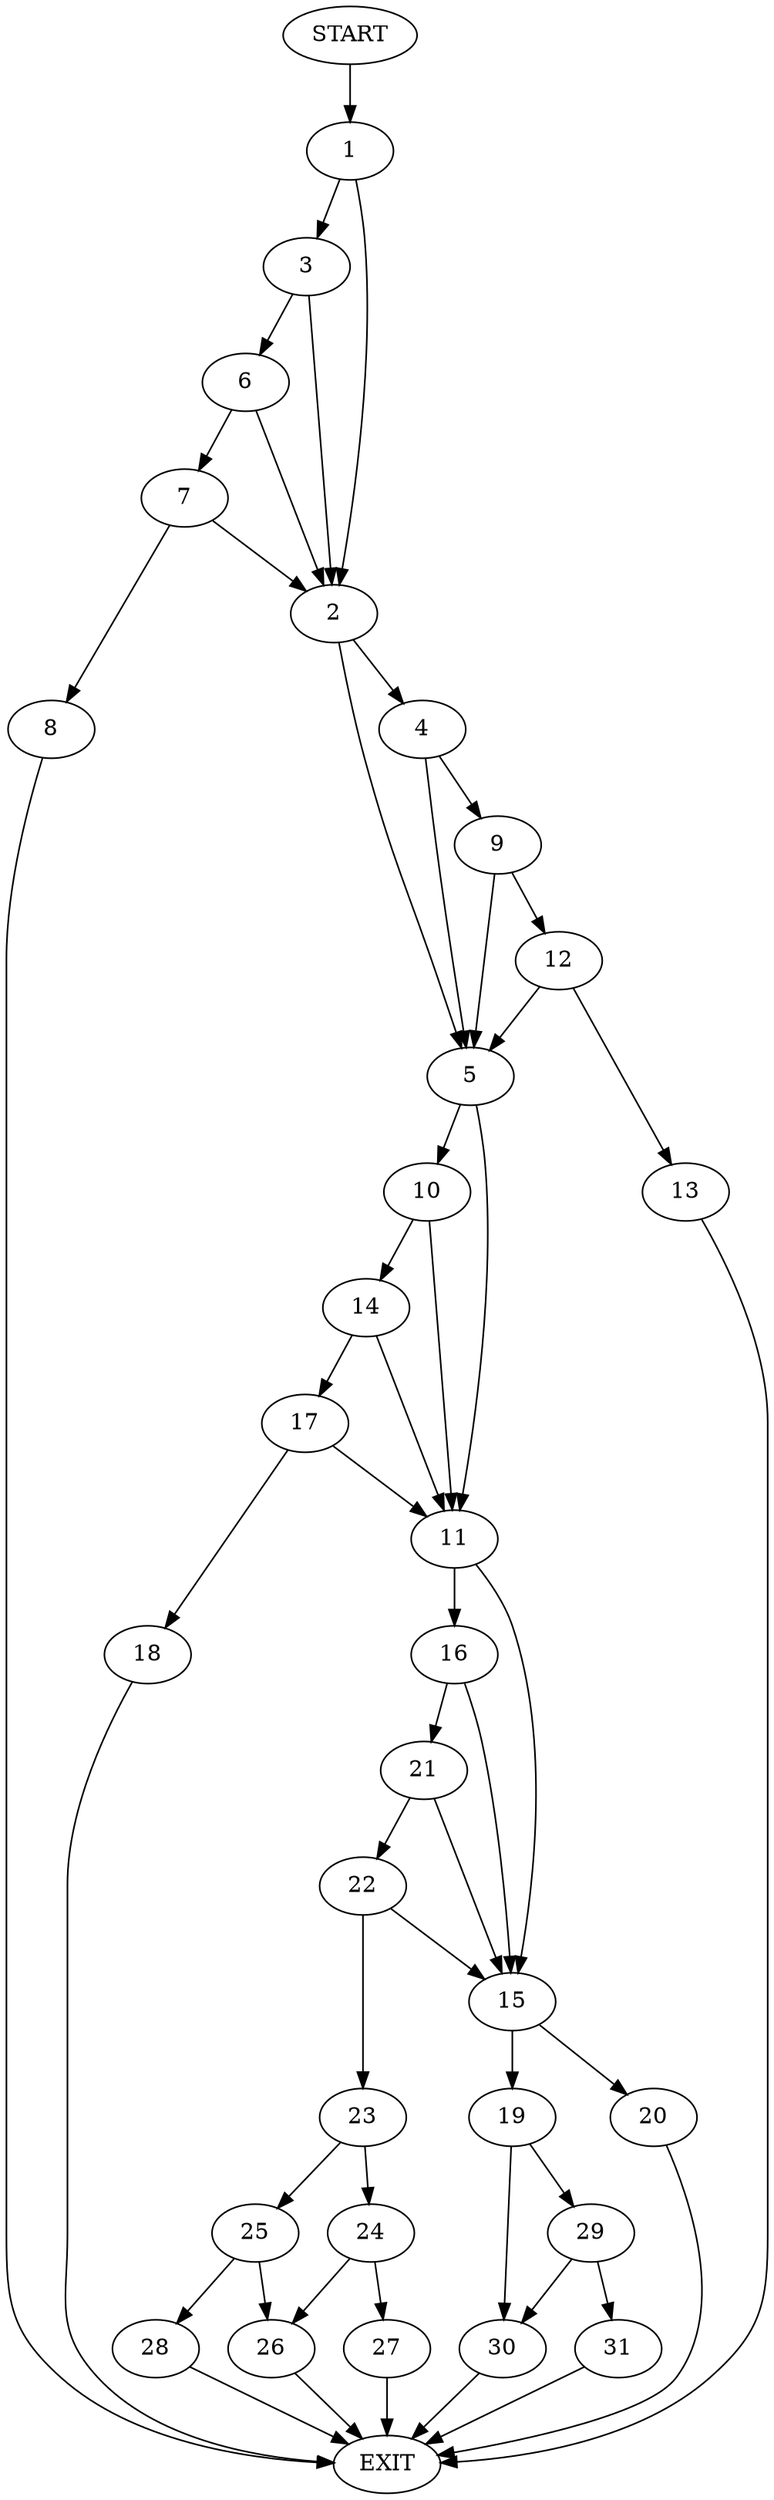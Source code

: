 digraph {
0 [label="START"]
32 [label="EXIT"]
0 -> 1
1 -> 2
1 -> 3
2 -> 4
2 -> 5
3 -> 6
3 -> 2
6 -> 7
6 -> 2
7 -> 8
7 -> 2
8 -> 32
4 -> 9
4 -> 5
5 -> 10
5 -> 11
9 -> 5
9 -> 12
12 -> 5
12 -> 13
13 -> 32
10 -> 11
10 -> 14
11 -> 15
11 -> 16
14 -> 17
14 -> 11
17 -> 18
17 -> 11
18 -> 32
15 -> 19
15 -> 20
16 -> 21
16 -> 15
21 -> 15
21 -> 22
22 -> 23
22 -> 15
23 -> 24
23 -> 25
24 -> 26
24 -> 27
25 -> 26
25 -> 28
26 -> 32
28 -> 32
27 -> 32
20 -> 32
19 -> 29
19 -> 30
30 -> 32
29 -> 31
29 -> 30
31 -> 32
}
